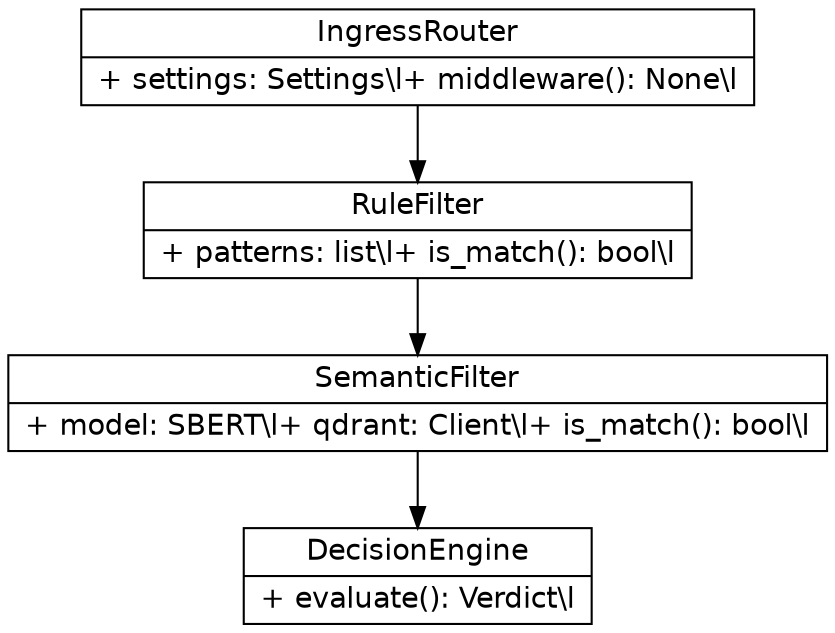 digraph class_diagram {
    rankdir=TB; node [shape=record, fontname=Helvetica];

    IngressRouter [label="{IngressRouter|+ settings: Settings\\l+ middleware(): None\\l}"];
    RuleFilter    [label="{RuleFilter|+ patterns: list\\l+ is_match(): bool\\l}"];
    SemanticFilter[label="{SemanticFilter|+ model: SBERT\\l+ qdrant: Client\\l+ is_match(): bool\\l}"];
    DecisionEngine[label="{DecisionEngine|+ evaluate(): Verdict\\l}"];

    IngressRouter -> RuleFilter
    RuleFilter -> SemanticFilter
    SemanticFilter -> DecisionEngine
}
